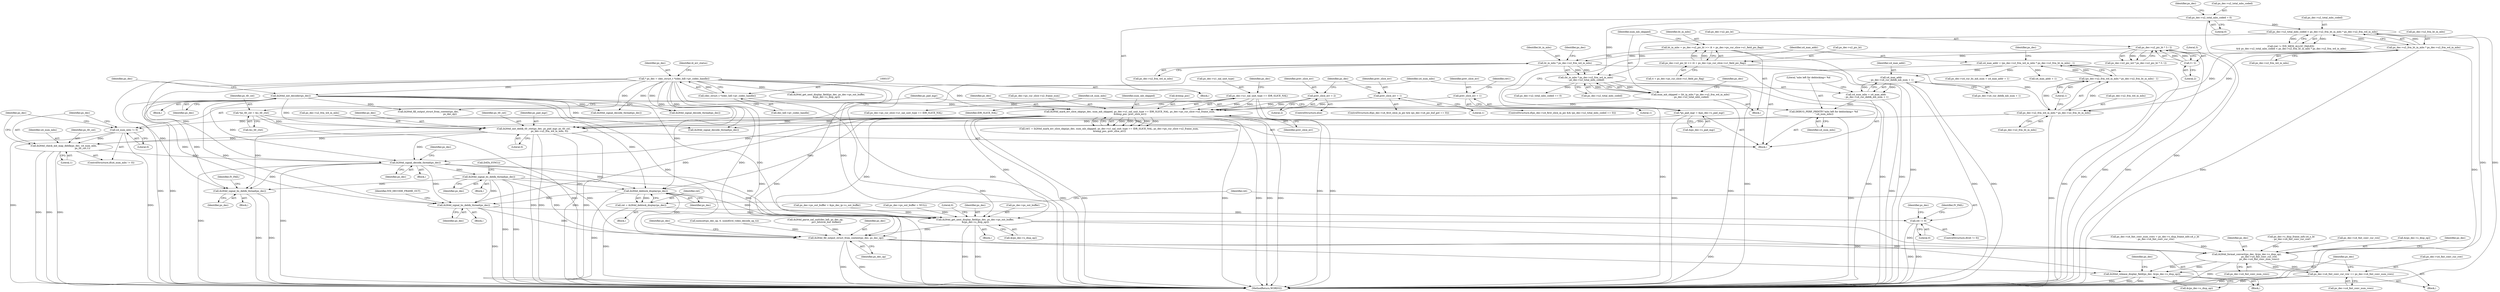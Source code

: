 digraph "0_Android_33ef7de9ddc8ea7eb9cbc440d1cf89957a0c267b@API" {
"1001744" [label="(Call,ih264d_signal_bs_deblk_thread(ps_dec))"];
"1001735" [label="(Call,ih264d_signal_decode_thread(ps_dec))"];
"1001725" [label="(Call,ih264d_check_mb_map_deblk(ps_dec, u4_num_mbs,\n                                                   ps_tfr_cxt,1))"];
"1001701" [label="(Call,ih264d_init_deblk_tfr_ctxt(ps_dec, ps_pad_mgr, ps_tfr_cxt,\n                                           ps_dec->u2_frm_wd_in_mbs, 0))"];
"1000154" [label="(Call,* ps_dec = (dec_struct_t *)(dec_hdl->pv_codec_handle))"];
"1000156" [label="(Call,(dec_struct_t *)(dec_hdl->pv_codec_handle))"];
"1000897" [label="(Call,ih264d_init_decoder(ps_dec))"];
"1001559" [label="(Call,ih264d_mark_err_slice_skip(ps_dec, num_mb_skipped, ps_dec->u1_nal_unit_type == IDR_SLICE_NAL, ps_dec->ps_cur_slice->u2_frame_num,\n &temp_poc, prev_slice_err))"];
"1001516" [label="(Call,num_mb_skipped = (ht_in_mbs * ps_dec->u2_frm_wd_in_mbs)\n - ps_dec->u2_total_mbs_coded)"];
"1001518" [label="(Call,(ht_in_mbs * ps_dec->u2_frm_wd_in_mbs)\n - ps_dec->u2_total_mbs_coded)"];
"1001519" [label="(Call,ht_in_mbs * ps_dec->u2_frm_wd_in_mbs)"];
"1001503" [label="(Call,ht_in_mbs = ps_dec->u2_pic_ht >> (4 + ps_dec->ps_cur_slice->u1_field_pic_flag))"];
"1001505" [label="(Call,ps_dec->u2_pic_ht >> (4 + ps_dec->ps_cur_slice->u1_field_pic_flag))"];
"1001028" [label="(Call,ps_dec->u2_pic_ht * 3 / 2)"];
"1001032" [label="(Call,3 / 2)"];
"1001490" [label="(Call,ps_dec->u2_frm_ht_in_mbs * ps_dec->u2_frm_wd_in_mbs)"];
"1001486" [label="(Call,ps_dec->u2_total_mbs_coded < ps_dec->u2_frm_ht_in_mbs * ps_dec->u2_frm_wd_in_mbs)"];
"1000909" [label="(Call,ps_dec->u2_total_mbs_coded = 0)"];
"1001562" [label="(Call,ps_dec->u1_nal_unit_type == IDR_SLICE_NAL)"];
"1001541" [label="(Call,prev_slice_err = 2)"];
"1001537" [label="(Call,prev_slice_err = 1)"];
"1001554" [label="(Call,prev_slice_err = 1)"];
"1001677" [label="(Call,*ps_pad_mgr = &ps_dec->s_pad_mgr)"];
"1001672" [label="(Call,*ps_tfr_cxt = &s_tfr_ctxt)"];
"1001686" [label="(Call,ps_dec->u2_frm_wd_in_mbs * ps_dec->u2_frm_ht_in_mbs)"];
"1001722" [label="(Call,u4_num_mbs != 0)"];
"1001718" [label="(Call,DEBUG_PERF_PRINTF(\"mbs left for deblocking= %d \n\",u4_num_mbs))"];
"1001709" [label="(Call,u4_num_mbs = u4_max_addr\n - ps_dec->u4_cur_deblk_mb_num + 1)"];
"1001711" [label="(Call,u4_max_addr\n - ps_dec->u4_cur_deblk_mb_num + 1)"];
"1001683" [label="(Call,u4_max_addr = (ps_dec->u2_frm_wd_in_mbs * ps_dec->u2_frm_ht_in_mbs) - 1)"];
"1001685" [label="(Call,(ps_dec->u2_frm_wd_in_mbs * ps_dec->u2_frm_ht_in_mbs) - 1)"];
"1001843" [label="(Call,ih264d_signal_bs_deblk_thread(ps_dec))"];
"1001905" [label="(Call,ih264d_deblock_display(ps_dec))"];
"1001903" [label="(Call,ret = ih264d_deblock_display(ps_dec))"];
"1001908" [label="(Call,ret != 0)"];
"1002027" [label="(Call,ih264d_signal_bs_deblk_thread(ps_dec))"];
"1002041" [label="(Call,ih264d_get_next_display_field(ps_dec, ps_dec->ps_out_buffer,\n &(ps_dec->s_disp_op)))"];
"1002069" [label="(Call,ih264d_fill_output_struct_from_context(ps_dec, ps_dec_op))"];
"1002100" [label="(Call,ih264d_format_convert(ps_dec, &(ps_dec->s_disp_op),\n                                  ps_dec->u4_fmt_conv_cur_row,\n                                  ps_dec->u4_fmt_conv_num_rows))"];
"1002112" [label="(Call,ps_dec->u4_fmt_conv_cur_row += ps_dec->u4_fmt_conv_num_rows)"];
"1002119" [label="(Call,ih264d_release_display_field(ps_dec, &(ps_dec->s_disp_op)))"];
"1001482" [label="(Call,(ret != IVD_MEM_ALLOC_FAILED)\n && ps_dec->u2_total_mbs_coded < ps_dec->u2_frm_ht_in_mbs * ps_dec->u2_frm_wd_in_mbs)"];
"1001728" [label="(Identifier,ps_tfr_cxt)"];
"1001904" [label="(Identifier,ret)"];
"1001735" [label="(Call,ih264d_signal_decode_thread(ps_dec))"];
"1002075" [label="(Identifier,ps_dec)"];
"1002087" [label="(Call,ps_dec->u4_fmt_conv_num_rows = ps_dec->s_disp_frame_info.u4_y_ht\n - ps_dec->u4_fmt_conv_cur_row)"];
"1002101" [label="(Identifier,ps_dec)"];
"1002046" [label="(Call,&(ps_dec->s_disp_op))"];
"1001549" [label="(Call,ps_dec->u2_total_mbs_coded == 0)"];
"1002189" [label="(MethodReturn,WORD32)"];
"1001559" [label="(Call,ih264d_mark_err_slice_skip(ps_dec, num_mb_skipped, ps_dec->u1_nal_unit_type == IDR_SLICE_NAL, ps_dec->ps_cur_slice->u2_frame_num,\n &temp_poc, prev_slice_err))"];
"1001504" [label="(Identifier,ht_in_mbs)"];
"1001693" [label="(Literal,1)"];
"1001740" [label="(Identifier,ps_dec)"];
"1001024" [label="(Call,ps_dec->u2_pic_wd * ps_dec->u2_pic_ht * 3 / 2)"];
"1001487" [label="(Call,ps_dec->u2_total_mbs_coded)"];
"1001569" [label="(Identifier,ps_dec)"];
"1001028" [label="(Call,ps_dec->u2_pic_ht * 3 / 2)"];
"1001556" [label="(Literal,1)"];
"1000228" [label="(Call,memset(ps_dec_op, 0, sizeof(ivd_video_decode_op_t)))"];
"1001544" [label="(ControlStructure,if(ps_dec->u4_first_slice_in_pic && (ps_dec->u2_total_mbs_coded == 0)))"];
"1001908" [label="(Call,ret != 0)"];
"1001732" [label="(Identifier,ps_dec)"];
"1001503" [label="(Call,ht_in_mbs = ps_dec->u2_pic_ht >> (4 + ps_dec->ps_cur_slice->u1_field_pic_flag))"];
"1000154" [label="(Call,* ps_dec = (dec_struct_t *)(dec_hdl->pv_codec_handle))"];
"1001567" [label="(Call,ps_dec->ps_cur_slice->u2_frame_num)"];
"1001913" [label="(Identifier,IV_FAIL)"];
"1001933" [label="(Call,ps_dec->ps_cur_slice->u1_nal_unit_type == IDR_SLICE_NAL)"];
"1001718" [label="(Call,DEBUG_PERF_PRINTF(\"mbs left for deblocking= %d \n\",u4_num_mbs))"];
"1001034" [label="(Literal,2)"];
"1000897" [label="(Call,ih264d_init_decoder(ps_dec))"];
"1001907" [label="(ControlStructure,if(ret != 0))"];
"1002026" [label="(Block,)"];
"1001521" [label="(Call,ps_dec->u2_frm_wd_in_mbs)"];
"1001574" [label="(Identifier,prev_slice_err)"];
"1001744" [label="(Call,ih264d_signal_bs_deblk_thread(ps_dec))"];
"1002033" [label="(Identifier,IVD_DECODE_FRAME_OUT)"];
"1001547" [label="(Identifier,ps_dec)"];
"1002043" [label="(Call,ps_dec->ps_out_buffer)"];
"1002091" [label="(Call,ps_dec->s_disp_frame_info.u4_y_ht\n - ps_dec->u4_fmt_conv_cur_row)"];
"1002109" [label="(Call,ps_dec->u4_fmt_conv_num_rows)"];
"1001846" [label="(Identifier,IV_FAIL)"];
"1002100" [label="(Call,ih264d_format_convert(ps_dec, &(ps_dec->s_disp_op),\n                                  ps_dec->u4_fmt_conv_cur_row,\n                                  ps_dec->u4_fmt_conv_num_rows))"];
"1001672" [label="(Call,*ps_tfr_cxt = &s_tfr_ctxt)"];
"1001729" [label="(Literal,1)"];
"1001491" [label="(Call,ps_dec->u2_frm_ht_in_mbs)"];
"1002069" [label="(Call,ih264d_fill_output_struct_from_context(ps_dec, ps_dec_op))"];
"1002106" [label="(Call,ps_dec->u4_fmt_conv_cur_row)"];
"1002041" [label="(Call,ih264d_get_next_display_field(ps_dec, ps_dec->ps_out_buffer,\n &(ps_dec->s_disp_op)))"];
"1001539" [label="(Literal,1)"];
"1001562" [label="(Call,ps_dec->u1_nal_unit_type == IDR_SLICE_NAL)"];
"1001694" [label="(Call,ps_dec->u4_cur_bs_mb_num = u4_max_addr + 1)"];
"1002071" [label="(Identifier,ps_dec_op)"];
"1001709" [label="(Call,u4_num_mbs = u4_max_addr\n - ps_dec->u4_cur_deblk_mb_num + 1)"];
"1001724" [label="(Literal,0)"];
"1001708" [label="(Literal,0)"];
"1000156" [label="(Call,(dec_struct_t *)(dec_hdl->pv_codec_handle))"];
"1000913" [label="(Literal,0)"];
"1001256" [label="(Call,ih264d_fill_output_struct_from_context(ps_dec,\n                                                           ps_dec_op))"];
"1001517" [label="(Identifier,num_mb_skipped)"];
"1002040" [label="(Block,)"];
"1001537" [label="(Call,prev_slice_err = 1)"];
"1001696" [label="(Identifier,ps_dec)"];
"1001698" [label="(Call,u4_max_addr + 1)"];
"1001563" [label="(Call,ps_dec->u1_nal_unit_type)"];
"1001690" [label="(Call,ps_dec->u2_frm_ht_in_mbs)"];
"1001906" [label="(Identifier,ps_dec)"];
"1001524" [label="(Call,ps_dec->u2_total_mbs_coded)"];
"1001678" [label="(Identifier,ps_pad_mgr)"];
"1001561" [label="(Identifier,num_mb_skipped)"];
"1000325" [label="(Call,ps_dec->ps_out_buffer = &ps_dec_ip->s_out_buffer)"];
"1001723" [label="(Identifier,u4_num_mbs)"];
"1001530" [label="(Identifier,ps_dec)"];
"1001683" [label="(Call,u4_max_addr = (ps_dec->u2_frm_wd_in_mbs * ps_dec->u2_frm_ht_in_mbs) - 1)"];
"1001612" [label="(Call,ih264d_signal_decode_thread(ps_dec))"];
"1002029" [label="(Block,)"];
"1001677" [label="(Call,*ps_pad_mgr = &ps_dec->s_pad_mgr)"];
"1002027" [label="(Call,ih264d_signal_bs_deblk_thread(ps_dec))"];
"1000909" [label="(Call,ps_dec->u2_total_mbs_coded = 0)"];
"1001566" [label="(Identifier,IDR_SLICE_NAL)"];
"1001516" [label="(Call,num_mb_skipped = (ht_in_mbs * ps_dec->u2_frm_wd_in_mbs)\n - ps_dec->u2_total_mbs_coded)"];
"1001917" [label="(Identifier,ps_dec)"];
"1001572" [label="(Call,&temp_poc)"];
"1001297" [label="(Call,ih264d_parse_nal_unit(dec_hdl, ps_dec_op,\n                              pu1_bitstrm_buf, buflen))"];
"1001679" [label="(Call,&ps_dec->s_pad_mgr)"];
"1000714" [label="(Call,ih264d_get_next_display_field(ps_dec, ps_dec->ps_out_buffer,\n &(ps_dec->s_disp_op)))"];
"1001494" [label="(Call,ps_dec->u2_frm_wd_in_mbs)"];
"1001685" [label="(Call,(ps_dec->u2_frm_wd_in_mbs * ps_dec->u2_frm_ht_in_mbs) - 1)"];
"1001409" [label="(Call,ih264d_signal_decode_thread(ps_dec))"];
"1002028" [label="(Identifier,ps_dec)"];
"1002119" [label="(Call,ih264d_release_display_field(ps_dec, &(ps_dec->s_disp_op)))"];
"1001704" [label="(Identifier,ps_tfr_cxt)"];
"1002116" [label="(Call,ps_dec->u4_fmt_conv_num_rows)"];
"1001543" [label="(Literal,2)"];
"1001667" [label="(Block,)"];
"1001558" [label="(Identifier,ret1)"];
"1001497" [label="(Block,)"];
"1001527" [label="(ControlStructure,if(ps_dec->u4_first_slice_in_pic && (ps_dec->u4_pic_buf_got == 0)))"];
"1001842" [label="(Block,)"];
"1001910" [label="(Literal,0)"];
"1001033" [label="(Literal,3)"];
"1001702" [label="(Identifier,ps_dec)"];
"1001684" [label="(Identifier,u4_max_addr)"];
"1001673" [label="(Identifier,ps_tfr_cxt)"];
"1001745" [label="(Identifier,ps_dec)"];
"1001746" [label="(Call,DATA_SYNC())"];
"1000312" [label="(Call,ps_dec->ps_out_buffer = NULL)"];
"1001712" [label="(Identifier,u4_max_addr)"];
"1001538" [label="(Identifier,prev_slice_err)"];
"1002052" [label="(Literal,0)"];
"1001520" [label="(Identifier,ht_in_mbs)"];
"1001721" [label="(ControlStructure,if(u4_num_mbs != 0))"];
"1001725" [label="(Call,ih264d_check_mb_map_deblk(ps_dec, u4_num_mbs,\n                                                   ps_tfr_cxt,1))"];
"1001743" [label="(Block,)"];
"1001905" [label="(Call,ih264d_deblock_display(ps_dec))"];
"1001909" [label="(Identifier,ret)"];
"1001525" [label="(Identifier,ps_dec)"];
"1002121" [label="(Call,&(ps_dec->s_disp_op))"];
"1001541" [label="(Call,prev_slice_err = 2)"];
"1001557" [label="(Call,ret1 = ih264d_mark_err_slice_skip(ps_dec, num_mb_skipped, ps_dec->u1_nal_unit_type == IDR_SLICE_NAL, ps_dec->ps_cur_slice->u2_frame_num,\n &temp_poc, prev_slice_err))"];
"1001736" [label="(Identifier,ps_dec)"];
"1000896" [label="(Block,)"];
"1001486" [label="(Call,ps_dec->u2_total_mbs_coded < ps_dec->u2_frm_ht_in_mbs * ps_dec->u2_frm_wd_in_mbs)"];
"1001519" [label="(Call,ht_in_mbs * ps_dec->u2_frm_wd_in_mbs)"];
"1001029" [label="(Call,ps_dec->u2_pic_ht)"];
"1001713" [label="(Call,ps_dec->u4_cur_deblk_mb_num + 1)"];
"1001843" [label="(Call,ih264d_signal_bs_deblk_thread(ps_dec))"];
"1001506" [label="(Call,ps_dec->u2_pic_ht)"];
"1001540" [label="(ControlStructure,else)"];
"1001505" [label="(Call,ps_dec->u2_pic_ht >> (4 + ps_dec->ps_cur_slice->u1_field_pic_flag))"];
"1000155" [label="(Identifier,ps_dec)"];
"1002129" [label="(Identifier,ps_dec)"];
"1000163" [label="(Identifier,i4_err_status)"];
"1001710" [label="(Identifier,u4_num_mbs)"];
"1001518" [label="(Call,(ht_in_mbs * ps_dec->u2_frm_wd_in_mbs)\n - ps_dec->u2_total_mbs_coded)"];
"1000916" [label="(Identifier,ps_dec)"];
"1001686" [label="(Call,ps_dec->u2_frm_wd_in_mbs * ps_dec->u2_frm_ht_in_mbs)"];
"1001902" [label="(Block,)"];
"1001555" [label="(Identifier,prev_slice_err)"];
"1001542" [label="(Identifier,prev_slice_err)"];
"1001711" [label="(Call,u4_max_addr\n - ps_dec->u4_cur_deblk_mb_num + 1)"];
"1001674" [label="(Call,&s_tfr_ctxt)"];
"1001703" [label="(Identifier,ps_pad_mgr)"];
"1001639" [label="(Block,)"];
"1001726" [label="(Identifier,ps_dec)"];
"1001705" [label="(Call,ps_dec->u2_frm_wd_in_mbs)"];
"1000158" [label="(Call,dec_hdl->pv_codec_handle)"];
"1001032" [label="(Call,3 / 2)"];
"1000910" [label="(Call,ps_dec->u2_total_mbs_coded)"];
"1000152" [label="(Block,)"];
"1001687" [label="(Call,ps_dec->u2_frm_wd_in_mbs)"];
"1001490" [label="(Call,ps_dec->u2_frm_ht_in_mbs * ps_dec->u2_frm_wd_in_mbs)"];
"1002120" [label="(Identifier,ps_dec)"];
"1002042" [label="(Identifier,ps_dec)"];
"1002102" [label="(Call,&(ps_dec->s_disp_op))"];
"1001720" [label="(Identifier,u4_num_mbs)"];
"1001903" [label="(Call,ret = ih264d_deblock_display(ps_dec))"];
"1002070" [label="(Identifier,ps_dec)"];
"1000898" [label="(Identifier,ps_dec)"];
"1001554" [label="(Call,prev_slice_err = 1)"];
"1001844" [label="(Identifier,ps_dec)"];
"1002086" [label="(Block,)"];
"1000901" [label="(Identifier,ps_dec)"];
"1002113" [label="(Call,ps_dec->u4_fmt_conv_cur_row)"];
"1001727" [label="(Identifier,u4_num_mbs)"];
"1001509" [label="(Call,4 + ps_dec->ps_cur_slice->u1_field_pic_flag)"];
"1002112" [label="(Call,ps_dec->u4_fmt_conv_cur_row += ps_dec->u4_fmt_conv_num_rows)"];
"1001192" [label="(Call,ih264d_signal_decode_thread(ps_dec))"];
"1001701" [label="(Call,ih264d_init_deblk_tfr_ctxt(ps_dec, ps_pad_mgr, ps_tfr_cxt,\n                                           ps_dec->u2_frm_wd_in_mbs, 0))"];
"1001722" [label="(Call,u4_num_mbs != 0)"];
"1001719" [label="(Literal,\"mbs left for deblocking= %d \n\")"];
"1001560" [label="(Identifier,ps_dec)"];
"1002114" [label="(Identifier,ps_dec)"];
"1001744" -> "1001743"  [label="AST: "];
"1001744" -> "1001745"  [label="CFG: "];
"1001745" -> "1001744"  [label="AST: "];
"1001746" -> "1001744"  [label="CFG: "];
"1001744" -> "1002189"  [label="DDG: "];
"1001744" -> "1002189"  [label="DDG: "];
"1001735" -> "1001744"  [label="DDG: "];
"1001744" -> "1001843"  [label="DDG: "];
"1001744" -> "1001905"  [label="DDG: "];
"1001744" -> "1002027"  [label="DDG: "];
"1001744" -> "1002041"  [label="DDG: "];
"1001744" -> "1002069"  [label="DDG: "];
"1001735" -> "1001639"  [label="AST: "];
"1001735" -> "1001736"  [label="CFG: "];
"1001736" -> "1001735"  [label="AST: "];
"1001740" -> "1001735"  [label="CFG: "];
"1001735" -> "1002189"  [label="DDG: "];
"1001735" -> "1002189"  [label="DDG: "];
"1001725" -> "1001735"  [label="DDG: "];
"1001701" -> "1001735"  [label="DDG: "];
"1000154" -> "1001735"  [label="DDG: "];
"1000897" -> "1001735"  [label="DDG: "];
"1001559" -> "1001735"  [label="DDG: "];
"1001735" -> "1001843"  [label="DDG: "];
"1001735" -> "1001905"  [label="DDG: "];
"1001735" -> "1002027"  [label="DDG: "];
"1001735" -> "1002041"  [label="DDG: "];
"1001735" -> "1002069"  [label="DDG: "];
"1001725" -> "1001721"  [label="AST: "];
"1001725" -> "1001729"  [label="CFG: "];
"1001726" -> "1001725"  [label="AST: "];
"1001727" -> "1001725"  [label="AST: "];
"1001728" -> "1001725"  [label="AST: "];
"1001729" -> "1001725"  [label="AST: "];
"1001732" -> "1001725"  [label="CFG: "];
"1001725" -> "1002189"  [label="DDG: "];
"1001725" -> "1002189"  [label="DDG: "];
"1001725" -> "1002189"  [label="DDG: "];
"1001701" -> "1001725"  [label="DDG: "];
"1001701" -> "1001725"  [label="DDG: "];
"1001722" -> "1001725"  [label="DDG: "];
"1001701" -> "1001667"  [label="AST: "];
"1001701" -> "1001708"  [label="CFG: "];
"1001702" -> "1001701"  [label="AST: "];
"1001703" -> "1001701"  [label="AST: "];
"1001704" -> "1001701"  [label="AST: "];
"1001705" -> "1001701"  [label="AST: "];
"1001708" -> "1001701"  [label="AST: "];
"1001710" -> "1001701"  [label="CFG: "];
"1001701" -> "1002189"  [label="DDG: "];
"1001701" -> "1002189"  [label="DDG: "];
"1001701" -> "1002189"  [label="DDG: "];
"1001701" -> "1002189"  [label="DDG: "];
"1000154" -> "1001701"  [label="DDG: "];
"1000897" -> "1001701"  [label="DDG: "];
"1001559" -> "1001701"  [label="DDG: "];
"1001677" -> "1001701"  [label="DDG: "];
"1001672" -> "1001701"  [label="DDG: "];
"1001686" -> "1001701"  [label="DDG: "];
"1000154" -> "1000152"  [label="AST: "];
"1000154" -> "1000156"  [label="CFG: "];
"1000155" -> "1000154"  [label="AST: "];
"1000156" -> "1000154"  [label="AST: "];
"1000163" -> "1000154"  [label="CFG: "];
"1000154" -> "1002189"  [label="DDG: "];
"1000154" -> "1002189"  [label="DDG: "];
"1000156" -> "1000154"  [label="DDG: "];
"1000154" -> "1000714"  [label="DDG: "];
"1000154" -> "1000897"  [label="DDG: "];
"1000154" -> "1001192"  [label="DDG: "];
"1000154" -> "1001256"  [label="DDG: "];
"1000154" -> "1001409"  [label="DDG: "];
"1000154" -> "1001559"  [label="DDG: "];
"1000154" -> "1001612"  [label="DDG: "];
"1000154" -> "1001843"  [label="DDG: "];
"1000154" -> "1001905"  [label="DDG: "];
"1000154" -> "1002027"  [label="DDG: "];
"1000154" -> "1002041"  [label="DDG: "];
"1000154" -> "1002069"  [label="DDG: "];
"1000156" -> "1000158"  [label="CFG: "];
"1000157" -> "1000156"  [label="AST: "];
"1000158" -> "1000156"  [label="AST: "];
"1000156" -> "1002189"  [label="DDG: "];
"1000897" -> "1000896"  [label="AST: "];
"1000897" -> "1000898"  [label="CFG: "];
"1000898" -> "1000897"  [label="AST: "];
"1000901" -> "1000897"  [label="CFG: "];
"1000897" -> "1002189"  [label="DDG: "];
"1000897" -> "1002189"  [label="DDG: "];
"1000897" -> "1001192"  [label="DDG: "];
"1000897" -> "1001256"  [label="DDG: "];
"1000897" -> "1001409"  [label="DDG: "];
"1000897" -> "1001559"  [label="DDG: "];
"1000897" -> "1001612"  [label="DDG: "];
"1000897" -> "1001843"  [label="DDG: "];
"1000897" -> "1001905"  [label="DDG: "];
"1000897" -> "1002027"  [label="DDG: "];
"1000897" -> "1002041"  [label="DDG: "];
"1000897" -> "1002069"  [label="DDG: "];
"1001559" -> "1001557"  [label="AST: "];
"1001559" -> "1001574"  [label="CFG: "];
"1001560" -> "1001559"  [label="AST: "];
"1001561" -> "1001559"  [label="AST: "];
"1001562" -> "1001559"  [label="AST: "];
"1001567" -> "1001559"  [label="AST: "];
"1001572" -> "1001559"  [label="AST: "];
"1001574" -> "1001559"  [label="AST: "];
"1001557" -> "1001559"  [label="CFG: "];
"1001559" -> "1002189"  [label="DDG: "];
"1001559" -> "1002189"  [label="DDG: "];
"1001559" -> "1002189"  [label="DDG: "];
"1001559" -> "1002189"  [label="DDG: "];
"1001559" -> "1002189"  [label="DDG: "];
"1001559" -> "1002189"  [label="DDG: "];
"1001559" -> "1001557"  [label="DDG: "];
"1001559" -> "1001557"  [label="DDG: "];
"1001559" -> "1001557"  [label="DDG: "];
"1001559" -> "1001557"  [label="DDG: "];
"1001559" -> "1001557"  [label="DDG: "];
"1001559" -> "1001557"  [label="DDG: "];
"1001516" -> "1001559"  [label="DDG: "];
"1001562" -> "1001559"  [label="DDG: "];
"1001562" -> "1001559"  [label="DDG: "];
"1001541" -> "1001559"  [label="DDG: "];
"1001537" -> "1001559"  [label="DDG: "];
"1001554" -> "1001559"  [label="DDG: "];
"1001559" -> "1001612"  [label="DDG: "];
"1001559" -> "1001843"  [label="DDG: "];
"1001559" -> "1001905"  [label="DDG: "];
"1001559" -> "1002027"  [label="DDG: "];
"1001559" -> "1002041"  [label="DDG: "];
"1001559" -> "1002069"  [label="DDG: "];
"1001516" -> "1001497"  [label="AST: "];
"1001516" -> "1001518"  [label="CFG: "];
"1001517" -> "1001516"  [label="AST: "];
"1001518" -> "1001516"  [label="AST: "];
"1001530" -> "1001516"  [label="CFG: "];
"1001516" -> "1002189"  [label="DDG: "];
"1001518" -> "1001516"  [label="DDG: "];
"1001518" -> "1001516"  [label="DDG: "];
"1001518" -> "1001524"  [label="CFG: "];
"1001519" -> "1001518"  [label="AST: "];
"1001524" -> "1001518"  [label="AST: "];
"1001518" -> "1002189"  [label="DDG: "];
"1001518" -> "1002189"  [label="DDG: "];
"1001519" -> "1001518"  [label="DDG: "];
"1001519" -> "1001518"  [label="DDG: "];
"1001486" -> "1001518"  [label="DDG: "];
"1000909" -> "1001518"  [label="DDG: "];
"1001518" -> "1001549"  [label="DDG: "];
"1001519" -> "1001521"  [label="CFG: "];
"1001520" -> "1001519"  [label="AST: "];
"1001521" -> "1001519"  [label="AST: "];
"1001525" -> "1001519"  [label="CFG: "];
"1001519" -> "1002189"  [label="DDG: "];
"1001519" -> "1002189"  [label="DDG: "];
"1001503" -> "1001519"  [label="DDG: "];
"1001490" -> "1001519"  [label="DDG: "];
"1001519" -> "1001686"  [label="DDG: "];
"1001503" -> "1001497"  [label="AST: "];
"1001503" -> "1001505"  [label="CFG: "];
"1001504" -> "1001503"  [label="AST: "];
"1001505" -> "1001503"  [label="AST: "];
"1001517" -> "1001503"  [label="CFG: "];
"1001503" -> "1002189"  [label="DDG: "];
"1001505" -> "1001503"  [label="DDG: "];
"1001505" -> "1001503"  [label="DDG: "];
"1001505" -> "1001509"  [label="CFG: "];
"1001506" -> "1001505"  [label="AST: "];
"1001509" -> "1001505"  [label="AST: "];
"1001505" -> "1002189"  [label="DDG: "];
"1001505" -> "1002189"  [label="DDG: "];
"1001028" -> "1001505"  [label="DDG: "];
"1001028" -> "1001024"  [label="AST: "];
"1001028" -> "1001032"  [label="CFG: "];
"1001029" -> "1001028"  [label="AST: "];
"1001032" -> "1001028"  [label="AST: "];
"1001024" -> "1001028"  [label="CFG: "];
"1001028" -> "1002189"  [label="DDG: "];
"1001028" -> "1002189"  [label="DDG: "];
"1001028" -> "1001024"  [label="DDG: "];
"1001028" -> "1001024"  [label="DDG: "];
"1001032" -> "1001028"  [label="DDG: "];
"1001032" -> "1001028"  [label="DDG: "];
"1001032" -> "1001034"  [label="CFG: "];
"1001033" -> "1001032"  [label="AST: "];
"1001034" -> "1001032"  [label="AST: "];
"1001490" -> "1001486"  [label="AST: "];
"1001490" -> "1001494"  [label="CFG: "];
"1001491" -> "1001490"  [label="AST: "];
"1001494" -> "1001490"  [label="AST: "];
"1001486" -> "1001490"  [label="CFG: "];
"1001490" -> "1002189"  [label="DDG: "];
"1001490" -> "1002189"  [label="DDG: "];
"1001490" -> "1001486"  [label="DDG: "];
"1001490" -> "1001486"  [label="DDG: "];
"1001490" -> "1001686"  [label="DDG: "];
"1001490" -> "1001686"  [label="DDG: "];
"1001486" -> "1001482"  [label="AST: "];
"1001487" -> "1001486"  [label="AST: "];
"1001482" -> "1001486"  [label="CFG: "];
"1001486" -> "1002189"  [label="DDG: "];
"1001486" -> "1002189"  [label="DDG: "];
"1001486" -> "1001482"  [label="DDG: "];
"1001486" -> "1001482"  [label="DDG: "];
"1000909" -> "1001486"  [label="DDG: "];
"1000909" -> "1000152"  [label="AST: "];
"1000909" -> "1000913"  [label="CFG: "];
"1000910" -> "1000909"  [label="AST: "];
"1000913" -> "1000909"  [label="AST: "];
"1000916" -> "1000909"  [label="CFG: "];
"1000909" -> "1002189"  [label="DDG: "];
"1001562" -> "1001566"  [label="CFG: "];
"1001563" -> "1001562"  [label="AST: "];
"1001566" -> "1001562"  [label="AST: "];
"1001569" -> "1001562"  [label="CFG: "];
"1001562" -> "1002189"  [label="DDG: "];
"1001562" -> "1002189"  [label="DDG: "];
"1001562" -> "1001933"  [label="DDG: "];
"1001541" -> "1001540"  [label="AST: "];
"1001541" -> "1001543"  [label="CFG: "];
"1001542" -> "1001541"  [label="AST: "];
"1001543" -> "1001541"  [label="AST: "];
"1001547" -> "1001541"  [label="CFG: "];
"1001537" -> "1001527"  [label="AST: "];
"1001537" -> "1001539"  [label="CFG: "];
"1001538" -> "1001537"  [label="AST: "];
"1001539" -> "1001537"  [label="AST: "];
"1001547" -> "1001537"  [label="CFG: "];
"1001554" -> "1001544"  [label="AST: "];
"1001554" -> "1001556"  [label="CFG: "];
"1001555" -> "1001554"  [label="AST: "];
"1001556" -> "1001554"  [label="AST: "];
"1001558" -> "1001554"  [label="CFG: "];
"1001677" -> "1001667"  [label="AST: "];
"1001677" -> "1001679"  [label="CFG: "];
"1001678" -> "1001677"  [label="AST: "];
"1001679" -> "1001677"  [label="AST: "];
"1001684" -> "1001677"  [label="CFG: "];
"1001677" -> "1002189"  [label="DDG: "];
"1001672" -> "1001667"  [label="AST: "];
"1001672" -> "1001674"  [label="CFG: "];
"1001673" -> "1001672"  [label="AST: "];
"1001674" -> "1001672"  [label="AST: "];
"1001678" -> "1001672"  [label="CFG: "];
"1001672" -> "1002189"  [label="DDG: "];
"1001686" -> "1001685"  [label="AST: "];
"1001686" -> "1001690"  [label="CFG: "];
"1001687" -> "1001686"  [label="AST: "];
"1001690" -> "1001686"  [label="AST: "];
"1001693" -> "1001686"  [label="CFG: "];
"1001686" -> "1002189"  [label="DDG: "];
"1001686" -> "1001685"  [label="DDG: "];
"1001686" -> "1001685"  [label="DDG: "];
"1001722" -> "1001721"  [label="AST: "];
"1001722" -> "1001724"  [label="CFG: "];
"1001723" -> "1001722"  [label="AST: "];
"1001724" -> "1001722"  [label="AST: "];
"1001726" -> "1001722"  [label="CFG: "];
"1001732" -> "1001722"  [label="CFG: "];
"1001722" -> "1002189"  [label="DDG: "];
"1001722" -> "1002189"  [label="DDG: "];
"1001718" -> "1001722"  [label="DDG: "];
"1001718" -> "1001667"  [label="AST: "];
"1001718" -> "1001720"  [label="CFG: "];
"1001719" -> "1001718"  [label="AST: "];
"1001720" -> "1001718"  [label="AST: "];
"1001723" -> "1001718"  [label="CFG: "];
"1001718" -> "1002189"  [label="DDG: "];
"1001709" -> "1001718"  [label="DDG: "];
"1001709" -> "1001667"  [label="AST: "];
"1001709" -> "1001711"  [label="CFG: "];
"1001710" -> "1001709"  [label="AST: "];
"1001711" -> "1001709"  [label="AST: "];
"1001719" -> "1001709"  [label="CFG: "];
"1001709" -> "1002189"  [label="DDG: "];
"1001711" -> "1001709"  [label="DDG: "];
"1001711" -> "1001709"  [label="DDG: "];
"1001711" -> "1001713"  [label="CFG: "];
"1001712" -> "1001711"  [label="AST: "];
"1001713" -> "1001711"  [label="AST: "];
"1001711" -> "1002189"  [label="DDG: "];
"1001711" -> "1002189"  [label="DDG: "];
"1001683" -> "1001711"  [label="DDG: "];
"1001683" -> "1001667"  [label="AST: "];
"1001683" -> "1001685"  [label="CFG: "];
"1001684" -> "1001683"  [label="AST: "];
"1001685" -> "1001683"  [label="AST: "];
"1001696" -> "1001683"  [label="CFG: "];
"1001683" -> "1002189"  [label="DDG: "];
"1001685" -> "1001683"  [label="DDG: "];
"1001685" -> "1001683"  [label="DDG: "];
"1001683" -> "1001694"  [label="DDG: "];
"1001683" -> "1001698"  [label="DDG: "];
"1001685" -> "1001693"  [label="CFG: "];
"1001693" -> "1001685"  [label="AST: "];
"1001685" -> "1002189"  [label="DDG: "];
"1001843" -> "1001842"  [label="AST: "];
"1001843" -> "1001844"  [label="CFG: "];
"1001844" -> "1001843"  [label="AST: "];
"1001846" -> "1001843"  [label="CFG: "];
"1001843" -> "1002189"  [label="DDG: "];
"1001843" -> "1002189"  [label="DDG: "];
"1001905" -> "1001903"  [label="AST: "];
"1001905" -> "1001906"  [label="CFG: "];
"1001906" -> "1001905"  [label="AST: "];
"1001903" -> "1001905"  [label="CFG: "];
"1001905" -> "1002189"  [label="DDG: "];
"1001905" -> "1001903"  [label="DDG: "];
"1001905" -> "1002027"  [label="DDG: "];
"1001905" -> "1002041"  [label="DDG: "];
"1001905" -> "1002069"  [label="DDG: "];
"1001903" -> "1001902"  [label="AST: "];
"1001904" -> "1001903"  [label="AST: "];
"1001909" -> "1001903"  [label="CFG: "];
"1001903" -> "1002189"  [label="DDG: "];
"1001903" -> "1001908"  [label="DDG: "];
"1001908" -> "1001907"  [label="AST: "];
"1001908" -> "1001910"  [label="CFG: "];
"1001909" -> "1001908"  [label="AST: "];
"1001910" -> "1001908"  [label="AST: "];
"1001913" -> "1001908"  [label="CFG: "];
"1001917" -> "1001908"  [label="CFG: "];
"1001908" -> "1002189"  [label="DDG: "];
"1001908" -> "1002189"  [label="DDG: "];
"1002027" -> "1002026"  [label="AST: "];
"1002027" -> "1002028"  [label="CFG: "];
"1002028" -> "1002027"  [label="AST: "];
"1002033" -> "1002027"  [label="CFG: "];
"1002027" -> "1002189"  [label="DDG: "];
"1002027" -> "1002041"  [label="DDG: "];
"1002027" -> "1002069"  [label="DDG: "];
"1002041" -> "1002040"  [label="AST: "];
"1002041" -> "1002046"  [label="CFG: "];
"1002042" -> "1002041"  [label="AST: "];
"1002043" -> "1002041"  [label="AST: "];
"1002046" -> "1002041"  [label="AST: "];
"1002052" -> "1002041"  [label="CFG: "];
"1002041" -> "1002189"  [label="DDG: "];
"1002041" -> "1002189"  [label="DDG: "];
"1000325" -> "1002041"  [label="DDG: "];
"1000312" -> "1002041"  [label="DDG: "];
"1002041" -> "1002069"  [label="DDG: "];
"1002041" -> "1002100"  [label="DDG: "];
"1002041" -> "1002119"  [label="DDG: "];
"1002069" -> "1002029"  [label="AST: "];
"1002069" -> "1002071"  [label="CFG: "];
"1002070" -> "1002069"  [label="AST: "];
"1002071" -> "1002069"  [label="AST: "];
"1002075" -> "1002069"  [label="CFG: "];
"1002069" -> "1002189"  [label="DDG: "];
"1002069" -> "1002189"  [label="DDG: "];
"1001297" -> "1002069"  [label="DDG: "];
"1000228" -> "1002069"  [label="DDG: "];
"1002069" -> "1002100"  [label="DDG: "];
"1002069" -> "1002119"  [label="DDG: "];
"1002100" -> "1002086"  [label="AST: "];
"1002100" -> "1002109"  [label="CFG: "];
"1002101" -> "1002100"  [label="AST: "];
"1002102" -> "1002100"  [label="AST: "];
"1002106" -> "1002100"  [label="AST: "];
"1002109" -> "1002100"  [label="AST: "];
"1002114" -> "1002100"  [label="CFG: "];
"1002100" -> "1002189"  [label="DDG: "];
"1002091" -> "1002100"  [label="DDG: "];
"1002087" -> "1002100"  [label="DDG: "];
"1002100" -> "1002112"  [label="DDG: "];
"1002100" -> "1002112"  [label="DDG: "];
"1002100" -> "1002119"  [label="DDG: "];
"1002100" -> "1002119"  [label="DDG: "];
"1002112" -> "1002086"  [label="AST: "];
"1002112" -> "1002116"  [label="CFG: "];
"1002113" -> "1002112"  [label="AST: "];
"1002116" -> "1002112"  [label="AST: "];
"1002120" -> "1002112"  [label="CFG: "];
"1002112" -> "1002189"  [label="DDG: "];
"1002112" -> "1002189"  [label="DDG: "];
"1002119" -> "1002029"  [label="AST: "];
"1002119" -> "1002121"  [label="CFG: "];
"1002120" -> "1002119"  [label="AST: "];
"1002121" -> "1002119"  [label="AST: "];
"1002129" -> "1002119"  [label="CFG: "];
"1002119" -> "1002189"  [label="DDG: "];
"1002119" -> "1002189"  [label="DDG: "];
"1002119" -> "1002189"  [label="DDG: "];
}
